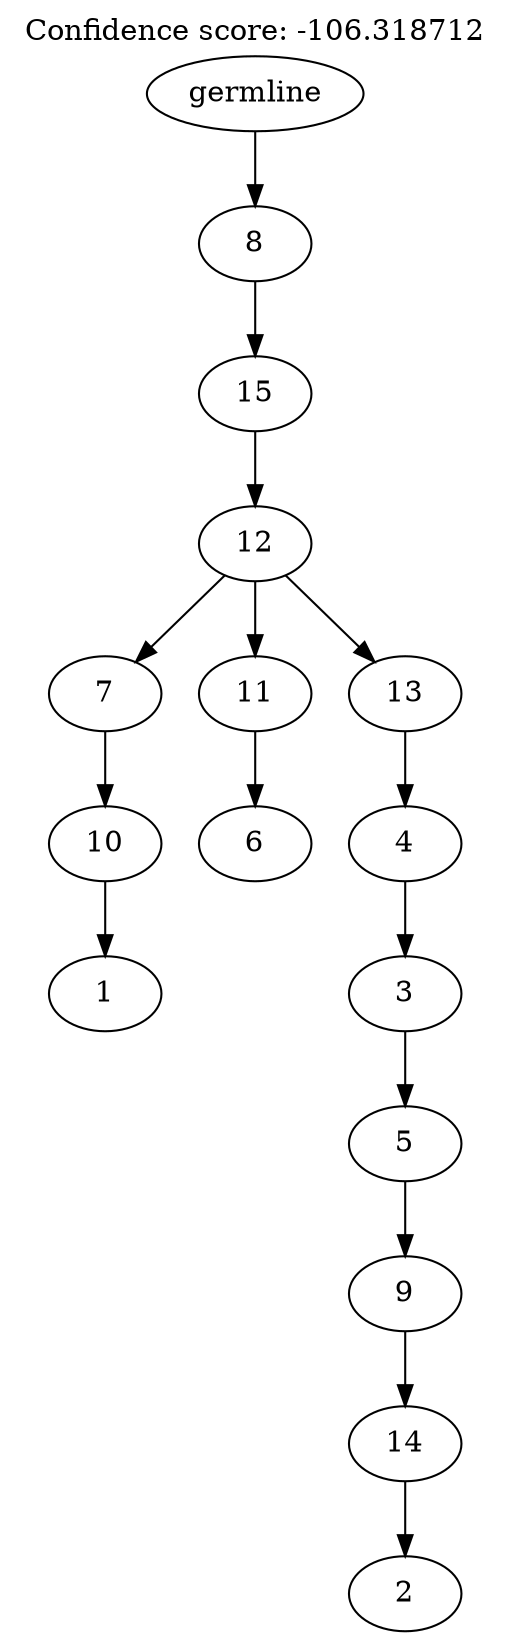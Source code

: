 digraph g {
	"14" -> "15";
	"15" [label="1"];
	"13" -> "14";
	"14" [label="10"];
	"11" -> "12";
	"12" [label="6"];
	"9" -> "10";
	"10" [label="2"];
	"8" -> "9";
	"9" [label="14"];
	"7" -> "8";
	"8" [label="9"];
	"6" -> "7";
	"7" [label="5"];
	"5" -> "6";
	"6" [label="3"];
	"4" -> "5";
	"5" [label="4"];
	"3" -> "4";
	"4" [label="13"];
	"3" -> "11";
	"11" [label="11"];
	"3" -> "13";
	"13" [label="7"];
	"2" -> "3";
	"3" [label="12"];
	"1" -> "2";
	"2" [label="15"];
	"0" -> "1";
	"1" [label="8"];
	"0" [label="germline"];
	labelloc="t";
	label="Confidence score: -106.318712";
}
